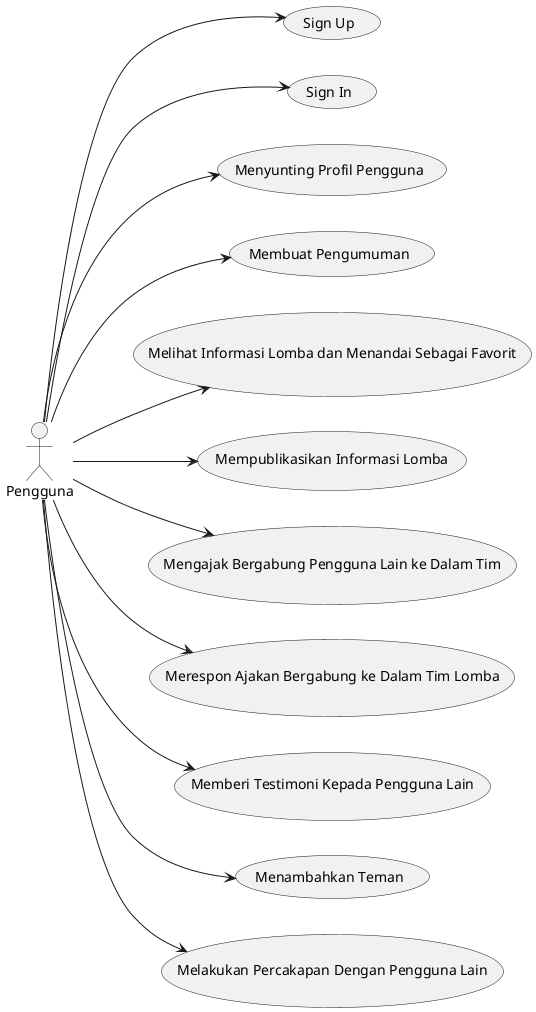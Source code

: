 @startuml
left to right direction
actor "Pengguna" as pg
usecase "Sign Up" as UC1
usecase "Sign In" as UC2
usecase "Menyunting Profil Pengguna" as UC3
usecase "Membuat Pengumuman" as UC4
usecase "Melihat Informasi Lomba dan Menandai Sebagai Favorit" as UC5
usecase "Mempublikasikan Informasi Lomba" as UC6
usecase "Mengajak Bergabung Pengguna Lain ke Dalam Tim" as UC7
usecase "Merespon Ajakan Bergabung ke Dalam Tim Lomba" as UC8
usecase "Memberi Testimoni Kepada Pengguna Lain" as UC9
usecase "Menambahkan Teman" as UC10
usecase "Melakukan Percakapan Dengan Pengguna Lain" as UC11
pg --> UC1
pg --> UC2
pg --> UC3
pg --> UC4
pg --> UC5
pg --> UC6
pg --> UC7
pg --> UC8
pg --> UC9
pg --> UC10
pg --> UC11
@enduml
